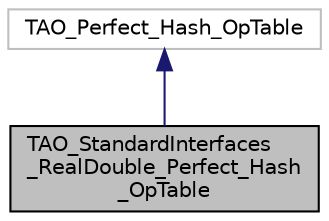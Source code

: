 digraph "TAO_StandardInterfaces_RealDouble_Perfect_Hash_OpTable"
{
 // INTERACTIVE_SVG=YES
  edge [fontname="Helvetica",fontsize="10",labelfontname="Helvetica",labelfontsize="10"];
  node [fontname="Helvetica",fontsize="10",shape=record];
  Node1 [label="TAO_StandardInterfaces\l_RealDouble_Perfect_Hash\l_OpTable",height=0.2,width=0.4,color="black", fillcolor="grey75", style="filled", fontcolor="black"];
  Node2 -> Node1 [dir="back",color="midnightblue",fontsize="10",style="solid",fontname="Helvetica"];
  Node2 [label="TAO_Perfect_Hash_OpTable",height=0.2,width=0.4,color="grey75", fillcolor="white", style="filled"];
}
